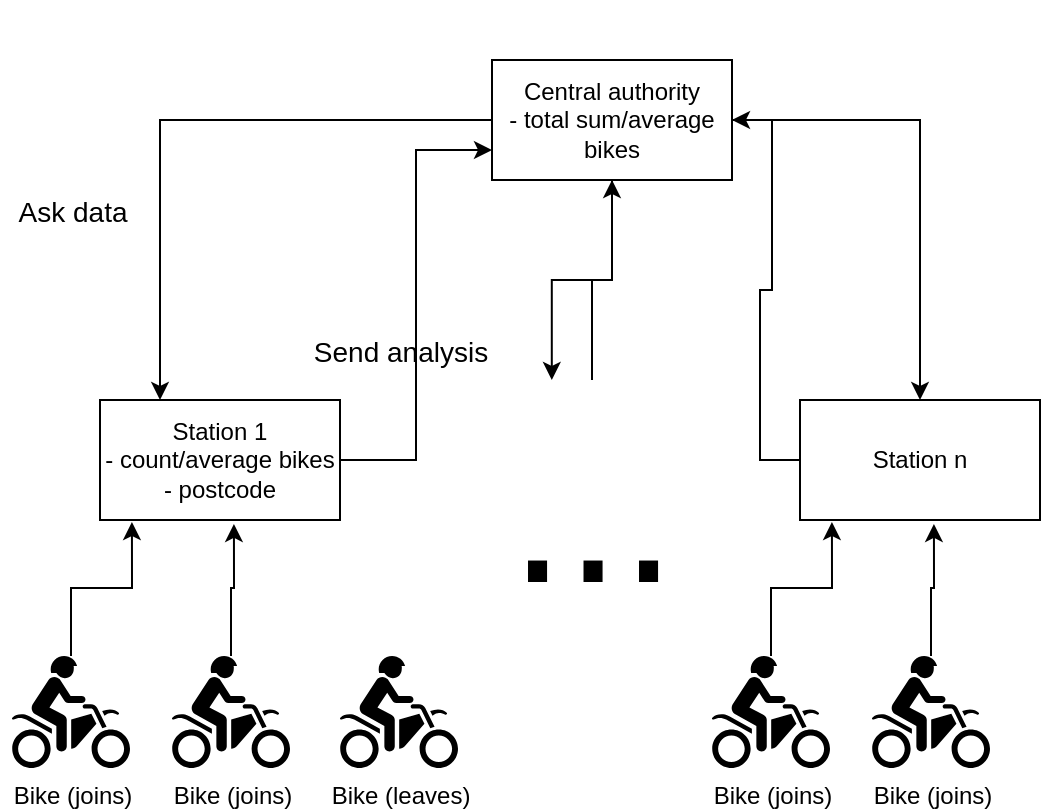 <mxfile version="14.5.1" type="device"><diagram id="pd3AKeUpIfDNK0eaV1AB" name="Seite-1"><mxGraphModel dx="1023" dy="1090" grid="1" gridSize="10" guides="1" tooltips="1" connect="1" arrows="1" fold="1" page="1" pageScale="1" pageWidth="827" pageHeight="1169" math="0" shadow="0"><root><mxCell id="0"/><mxCell id="1" parent="0"/><mxCell id="L45-dalCG52v4ZBGGx-_-6" style="edgeStyle=orthogonalEdgeStyle;rounded=0;orthogonalLoop=1;jettySize=auto;html=1;entryX=0.133;entryY=1.017;entryDx=0;entryDy=0;entryPerimeter=0;" edge="1" parent="1" source="L45-dalCG52v4ZBGGx-_-1" target="L45-dalCG52v4ZBGGx-_-4"><mxGeometry relative="1" as="geometry"/></mxCell><mxCell id="L45-dalCG52v4ZBGGx-_-1" value="Bike (joins)" style="shape=mxgraph.signs.sports.dirt_bike;html=1;pointerEvents=1;fillColor=#000000;strokeColor=none;verticalLabelPosition=bottom;verticalAlign=top;align=center;" vertex="1" parent="1"><mxGeometry x="370" y="467.98" width="59" height="56.02" as="geometry"/></mxCell><mxCell id="L45-dalCG52v4ZBGGx-_-7" style="edgeStyle=orthogonalEdgeStyle;rounded=0;orthogonalLoop=1;jettySize=auto;html=1;entryX=0.558;entryY=1.033;entryDx=0;entryDy=0;entryPerimeter=0;" edge="1" parent="1" source="L45-dalCG52v4ZBGGx-_-2" target="L45-dalCG52v4ZBGGx-_-4"><mxGeometry relative="1" as="geometry"/></mxCell><mxCell id="L45-dalCG52v4ZBGGx-_-2" value="Bike (joins)" style="shape=mxgraph.signs.sports.dirt_bike;html=1;pointerEvents=1;fillColor=#000000;strokeColor=none;verticalLabelPosition=bottom;verticalAlign=top;align=center;" vertex="1" parent="1"><mxGeometry x="450" y="467.98" width="59" height="56.02" as="geometry"/></mxCell><mxCell id="L45-dalCG52v4ZBGGx-_-3" value="Bike (leaves)" style="shape=mxgraph.signs.sports.dirt_bike;html=1;pointerEvents=1;fillColor=#000000;strokeColor=none;verticalLabelPosition=bottom;verticalAlign=top;align=center;" vertex="1" parent="1"><mxGeometry x="534" y="467.98" width="59" height="56.02" as="geometry"/></mxCell><mxCell id="L45-dalCG52v4ZBGGx-_-19" style="edgeStyle=orthogonalEdgeStyle;rounded=0;orthogonalLoop=1;jettySize=auto;html=1;entryX=0;entryY=0.75;entryDx=0;entryDy=0;fontSize=100;" edge="1" parent="1" source="L45-dalCG52v4ZBGGx-_-4" target="L45-dalCG52v4ZBGGx-_-18"><mxGeometry relative="1" as="geometry"/></mxCell><mxCell id="L45-dalCG52v4ZBGGx-_-4" value="Station 1&lt;br&gt;- count/average bikes&lt;br&gt;- postcode" style="rounded=0;whiteSpace=wrap;html=1;" vertex="1" parent="1"><mxGeometry x="414" y="340" width="120" height="60" as="geometry"/></mxCell><mxCell id="L45-dalCG52v4ZBGGx-_-11" style="edgeStyle=orthogonalEdgeStyle;rounded=0;orthogonalLoop=1;jettySize=auto;html=1;entryX=0.133;entryY=1.017;entryDx=0;entryDy=0;entryPerimeter=0;" edge="1" parent="1" source="L45-dalCG52v4ZBGGx-_-12" target="L45-dalCG52v4ZBGGx-_-16"><mxGeometry relative="1" as="geometry"/></mxCell><mxCell id="L45-dalCG52v4ZBGGx-_-12" value="Bike (joins)" style="shape=mxgraph.signs.sports.dirt_bike;html=1;pointerEvents=1;fillColor=#000000;strokeColor=none;verticalLabelPosition=bottom;verticalAlign=top;align=center;" vertex="1" parent="1"><mxGeometry x="720" y="467.98" width="59" height="56.02" as="geometry"/></mxCell><mxCell id="L45-dalCG52v4ZBGGx-_-13" style="edgeStyle=orthogonalEdgeStyle;rounded=0;orthogonalLoop=1;jettySize=auto;html=1;entryX=0.558;entryY=1.033;entryDx=0;entryDy=0;entryPerimeter=0;" edge="1" parent="1" source="L45-dalCG52v4ZBGGx-_-14" target="L45-dalCG52v4ZBGGx-_-16"><mxGeometry relative="1" as="geometry"/></mxCell><mxCell id="L45-dalCG52v4ZBGGx-_-14" value="Bike (joins)" style="shape=mxgraph.signs.sports.dirt_bike;html=1;pointerEvents=1;fillColor=#000000;strokeColor=none;verticalLabelPosition=bottom;verticalAlign=top;align=center;" vertex="1" parent="1"><mxGeometry x="800" y="467.98" width="59" height="56.02" as="geometry"/></mxCell><mxCell id="L45-dalCG52v4ZBGGx-_-24" style="edgeStyle=orthogonalEdgeStyle;rounded=0;orthogonalLoop=1;jettySize=auto;html=1;entryX=1;entryY=0.5;entryDx=0;entryDy=0;fontSize=100;" edge="1" parent="1" source="L45-dalCG52v4ZBGGx-_-16" target="L45-dalCG52v4ZBGGx-_-18"><mxGeometry relative="1" as="geometry"/></mxCell><mxCell id="L45-dalCG52v4ZBGGx-_-16" value="Station n" style="rounded=0;whiteSpace=wrap;html=1;" vertex="1" parent="1"><mxGeometry x="764" y="340" width="120" height="60" as="geometry"/></mxCell><mxCell id="L45-dalCG52v4ZBGGx-_-20" style="edgeStyle=orthogonalEdgeStyle;rounded=0;orthogonalLoop=1;jettySize=auto;html=1;fontSize=100;" edge="1" parent="1" source="L45-dalCG52v4ZBGGx-_-17" target="L45-dalCG52v4ZBGGx-_-18"><mxGeometry relative="1" as="geometry"/></mxCell><mxCell id="L45-dalCG52v4ZBGGx-_-17" value="..." style="text;html=1;align=center;verticalAlign=middle;resizable=0;points=[];autosize=1;fontSize=100;" vertex="1" parent="1"><mxGeometry x="610" y="330" width="100" height="130" as="geometry"/></mxCell><mxCell id="L45-dalCG52v4ZBGGx-_-26" style="edgeStyle=orthogonalEdgeStyle;rounded=0;orthogonalLoop=1;jettySize=auto;html=1;entryX=0.25;entryY=0;entryDx=0;entryDy=0;fontSize=100;" edge="1" parent="1" source="L45-dalCG52v4ZBGGx-_-18" target="L45-dalCG52v4ZBGGx-_-4"><mxGeometry relative="1" as="geometry"/></mxCell><mxCell id="L45-dalCG52v4ZBGGx-_-28" style="edgeStyle=orthogonalEdgeStyle;rounded=0;orthogonalLoop=1;jettySize=auto;html=1;entryX=0.5;entryY=0;entryDx=0;entryDy=0;fontSize=100;" edge="1" parent="1" source="L45-dalCG52v4ZBGGx-_-18" target="L45-dalCG52v4ZBGGx-_-16"><mxGeometry relative="1" as="geometry"/></mxCell><mxCell id="L45-dalCG52v4ZBGGx-_-29" style="edgeStyle=orthogonalEdgeStyle;rounded=0;orthogonalLoop=1;jettySize=auto;html=1;entryX=0.299;entryY=0;entryDx=0;entryDy=0;entryPerimeter=0;fontSize=100;" edge="1" parent="1" source="L45-dalCG52v4ZBGGx-_-18" target="L45-dalCG52v4ZBGGx-_-17"><mxGeometry relative="1" as="geometry"/></mxCell><mxCell id="L45-dalCG52v4ZBGGx-_-18" value="Central authority&lt;br&gt;- total sum/average bikes" style="rounded=0;whiteSpace=wrap;html=1;" vertex="1" parent="1"><mxGeometry x="610" y="170" width="120" height="60" as="geometry"/></mxCell><mxCell id="L45-dalCG52v4ZBGGx-_-25" value="&lt;font style=&quot;font-size: 14px&quot;&gt;Send analysis&lt;/font&gt;" style="text;html=1;align=center;verticalAlign=middle;resizable=0;points=[];autosize=1;fontSize=100;" vertex="1" parent="1"><mxGeometry x="513.5" y="210" width="100" height="150" as="geometry"/></mxCell><mxCell id="L45-dalCG52v4ZBGGx-_-27" value="&lt;span style=&quot;font-size: 14px&quot;&gt;Ask data&lt;/span&gt;" style="text;html=1;align=center;verticalAlign=middle;resizable=0;points=[];autosize=1;fontSize=100;" vertex="1" parent="1"><mxGeometry x="364.5" y="140" width="70" height="150" as="geometry"/></mxCell></root></mxGraphModel></diagram></mxfile>